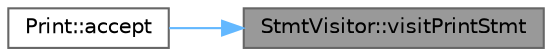 digraph "StmtVisitor::visitPrintStmt"
{
 // LATEX_PDF_SIZE
  bgcolor="transparent";
  edge [fontname=Helvetica,fontsize=10,labelfontname=Helvetica,labelfontsize=10];
  node [fontname=Helvetica,fontsize=10,shape=box,height=0.2,width=0.4];
  rankdir="RL";
  Node1 [id="Node000001",label="StmtVisitor::visitPrintStmt",height=0.2,width=0.4,color="gray40", fillcolor="grey60", style="filled", fontcolor="black",tooltip=" "];
  Node1 -> Node2 [id="edge1_Node000001_Node000002",dir="back",color="steelblue1",style="solid",tooltip=" "];
  Node2 [id="Node000002",label="Print::accept",height=0.2,width=0.4,color="grey40", fillcolor="white", style="filled",URL="$classPrint.html#aaac575831639aef4dc52b1257ff1c3c4",tooltip=" "];
}
